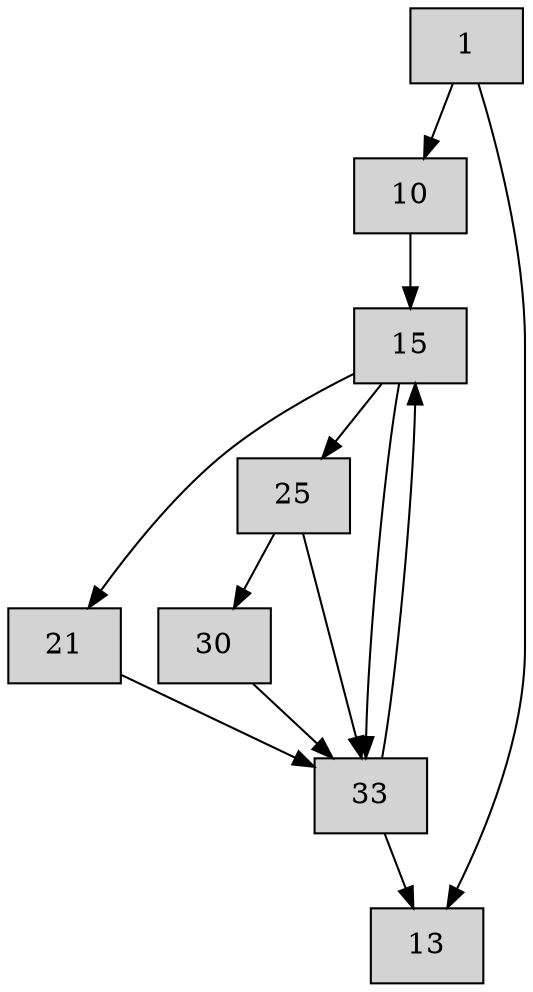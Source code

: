 digraph CFG {
    node[shape=box, style=filled];

    1[label="1"];
    10[label="10"];
    13[label="13"];
    15[label="15"];
    21[label="21"];
    25[label="25"];
    30[label="30"];
    33[label="33"];

    1 -> 10;
    1 -> 13;

    10 -> 15;

    15 -> 21;
    15 -> 25;
    15 -> 33;

    21 -> 33;

    25 -> 30;
    25 -> 33;

    30 -> 33;

    33 -> 13;
    33 -> 15;
}